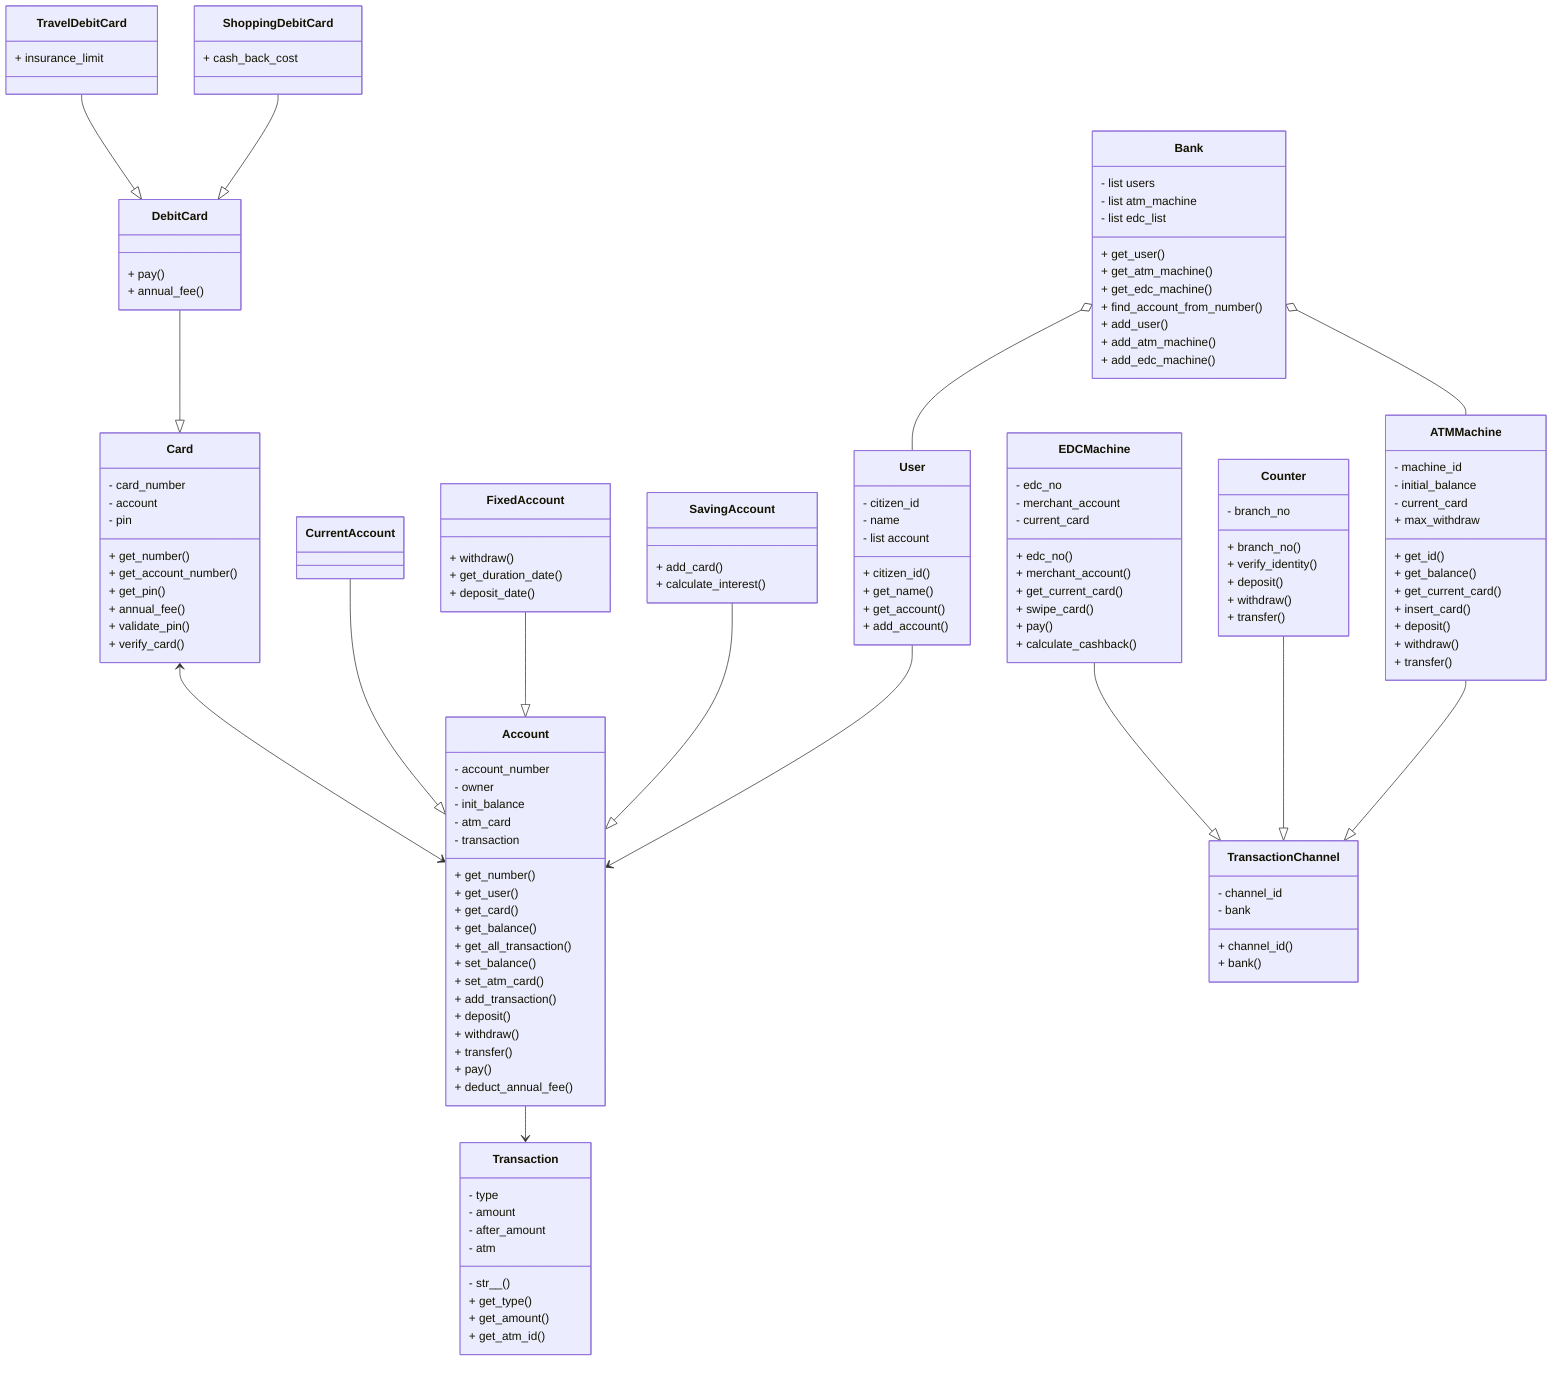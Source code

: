 classDiagram
    Bank: - list users
    Bank: - list atm_machine
    Bank: - list edc_list
    Bank: + get_user()
    Bank: + get_atm_machine()
    Bank: + get_edc_machine()
    Bank: + find_account_from_number()
    Bank: + add_user()
    Bank: + add_atm_machine()
    Bank: + add_edc_machine()

    User: - citizen_id
    User: - name
    User: - list account
    %% User: - list atm_card
    User: + citizen_id()
    User: + get_name()
    User: + get_account()
    User: + add_account()
    %% User: + add_atm_card()

    Account: - account_number
    Account: - owner
    Account: - init_balance
    Account: - atm_card
    Account: - transaction
    Account: + get_number()
    Account: + get_user()
    Account: + get_card()
    Account: + get_balance()
    Account: + get_all_transaction()
    Account: + set_balance()
    Account: + set_atm_card()
    Account: + add_transaction()
    Account: + deposit()
    Account: + withdraw()
    Account: + transfer()
    Account: + pay()
    Account: + deduct_annual_fee()

    SavingAccount: + add_card()
    SavingAccount: + calculate_interest()

    FixedAccount: + withdraw()
    FixedAccount: + get_duration_date()
    FixedAccount: + deposit_date()

    Card: - card_number
    Card: - account
    Card: - pin
    Card: + get_number()
    Card: + get_account_number()
    Card: + get_pin()
    Card: + annual_fee()
    Card: + validate_pin()
    Card: + verify_card()

    DebitCard: + pay()
    DebitCard: + annual_fee()

    ShoppingDebitCard: + cash_back_cost

    TravelDebitCard: + insurance_limit

    Transaction: - type
    Transaction: - amount
    Transaction: - after_amount
    Transaction: - atm
    Transaction: - str__()
    Transaction: + get_type()
    Transaction: + get_amount()
    Transaction: + get_atm_id()

    TransactionChannel: - channel_id
    TransactionChannel: - bank
    TransactionChannel: + channel_id()
    TransactionChannel: + bank()

    ATMMachine: - machine_id
    ATMMachine: - initial_balance
    ATMMachine: - current_card
    ATMMachine: + max_withdraw
    ATMMachine: + get_id()
    ATMMachine: + get_balance()
    ATMMachine: + get_current_card()
    ATMMachine: + insert_card()
    ATMMachine: + deposit()
    ATMMachine: + withdraw()
    ATMMachine: + transfer()

    Counter: - branch_no
    Counter: + branch_no()
    Counter: + verify_identity()
    Counter: + deposit()
    Counter: + withdraw()
    Counter: + transfer()

    EDCMachine: - edc_no
    EDCMachine: - merchant_account
    EDCMachine: - current_card
    EDCMachine: + edc_no()
    EDCMachine: + merchant_account()
    EDCMachine: + get_current_card()
    EDCMachine: + swipe_card()
    EDCMachine: + pay()
    EDCMachine: + calculate_cashback()
    
    Bank o-- User
    Bank o-- ATMMachine

    User --> Account

    Account --> Transaction
    SavingAccount --|> Account 
    FixedAccount --|> Account 
    CurrentAccount --|> Account 

    Card <--> Account
    DebitCard --|> Card
    ShoppingDebitCard --|> DebitCard
    TravelDebitCard --|> DebitCard

    ATMMachine --|> TransactionChannel
    Counter --|> TransactionChannel
    EDCMachine --|> TransactionChannel